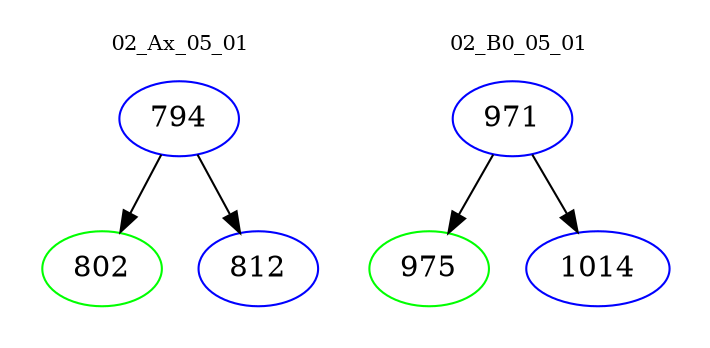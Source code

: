 digraph{
subgraph cluster_0 {
color = white
label = "02_Ax_05_01";
fontsize=10;
T0_794 [label="794", color="blue"]
T0_794 -> T0_802 [color="black"]
T0_802 [label="802", color="green"]
T0_794 -> T0_812 [color="black"]
T0_812 [label="812", color="blue"]
}
subgraph cluster_1 {
color = white
label = "02_B0_05_01";
fontsize=10;
T1_971 [label="971", color="blue"]
T1_971 -> T1_975 [color="black"]
T1_975 [label="975", color="green"]
T1_971 -> T1_1014 [color="black"]
T1_1014 [label="1014", color="blue"]
}
}
